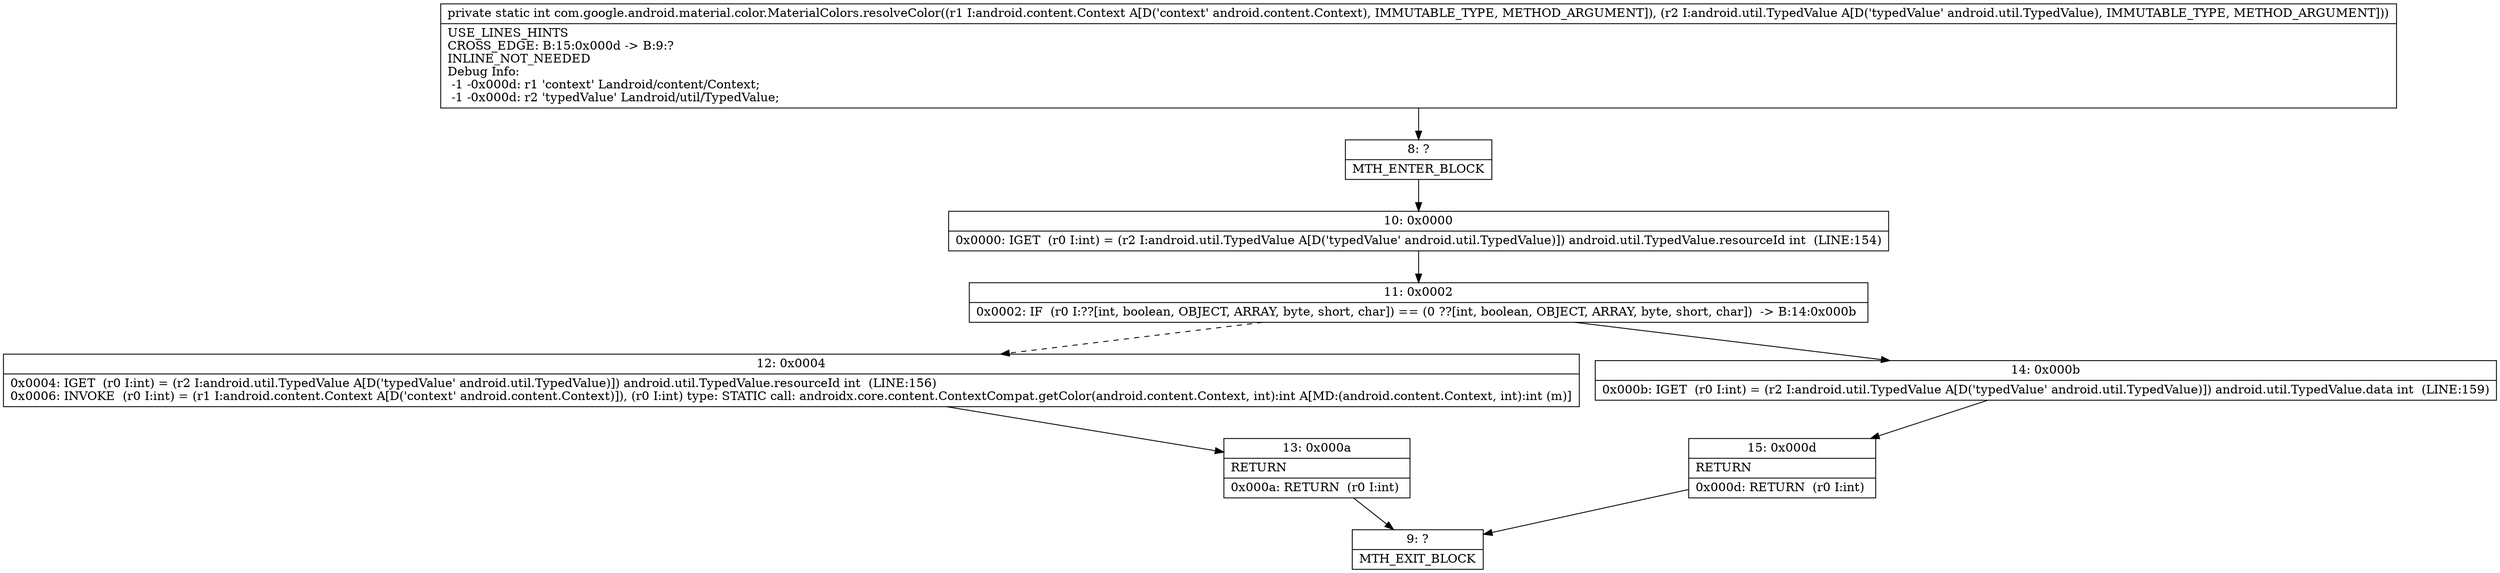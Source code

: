 digraph "CFG forcom.google.android.material.color.MaterialColors.resolveColor(Landroid\/content\/Context;Landroid\/util\/TypedValue;)I" {
Node_8 [shape=record,label="{8\:\ ?|MTH_ENTER_BLOCK\l}"];
Node_10 [shape=record,label="{10\:\ 0x0000|0x0000: IGET  (r0 I:int) = (r2 I:android.util.TypedValue A[D('typedValue' android.util.TypedValue)]) android.util.TypedValue.resourceId int  (LINE:154)\l}"];
Node_11 [shape=record,label="{11\:\ 0x0002|0x0002: IF  (r0 I:??[int, boolean, OBJECT, ARRAY, byte, short, char]) == (0 ??[int, boolean, OBJECT, ARRAY, byte, short, char])  \-\> B:14:0x000b \l}"];
Node_12 [shape=record,label="{12\:\ 0x0004|0x0004: IGET  (r0 I:int) = (r2 I:android.util.TypedValue A[D('typedValue' android.util.TypedValue)]) android.util.TypedValue.resourceId int  (LINE:156)\l0x0006: INVOKE  (r0 I:int) = (r1 I:android.content.Context A[D('context' android.content.Context)]), (r0 I:int) type: STATIC call: androidx.core.content.ContextCompat.getColor(android.content.Context, int):int A[MD:(android.content.Context, int):int (m)]\l}"];
Node_13 [shape=record,label="{13\:\ 0x000a|RETURN\l|0x000a: RETURN  (r0 I:int) \l}"];
Node_9 [shape=record,label="{9\:\ ?|MTH_EXIT_BLOCK\l}"];
Node_14 [shape=record,label="{14\:\ 0x000b|0x000b: IGET  (r0 I:int) = (r2 I:android.util.TypedValue A[D('typedValue' android.util.TypedValue)]) android.util.TypedValue.data int  (LINE:159)\l}"];
Node_15 [shape=record,label="{15\:\ 0x000d|RETURN\l|0x000d: RETURN  (r0 I:int) \l}"];
MethodNode[shape=record,label="{private static int com.google.android.material.color.MaterialColors.resolveColor((r1 I:android.content.Context A[D('context' android.content.Context), IMMUTABLE_TYPE, METHOD_ARGUMENT]), (r2 I:android.util.TypedValue A[D('typedValue' android.util.TypedValue), IMMUTABLE_TYPE, METHOD_ARGUMENT]))  | USE_LINES_HINTS\lCROSS_EDGE: B:15:0x000d \-\> B:9:?\lINLINE_NOT_NEEDED\lDebug Info:\l  \-1 \-0x000d: r1 'context' Landroid\/content\/Context;\l  \-1 \-0x000d: r2 'typedValue' Landroid\/util\/TypedValue;\l}"];
MethodNode -> Node_8;Node_8 -> Node_10;
Node_10 -> Node_11;
Node_11 -> Node_12[style=dashed];
Node_11 -> Node_14;
Node_12 -> Node_13;
Node_13 -> Node_9;
Node_14 -> Node_15;
Node_15 -> Node_9;
}

